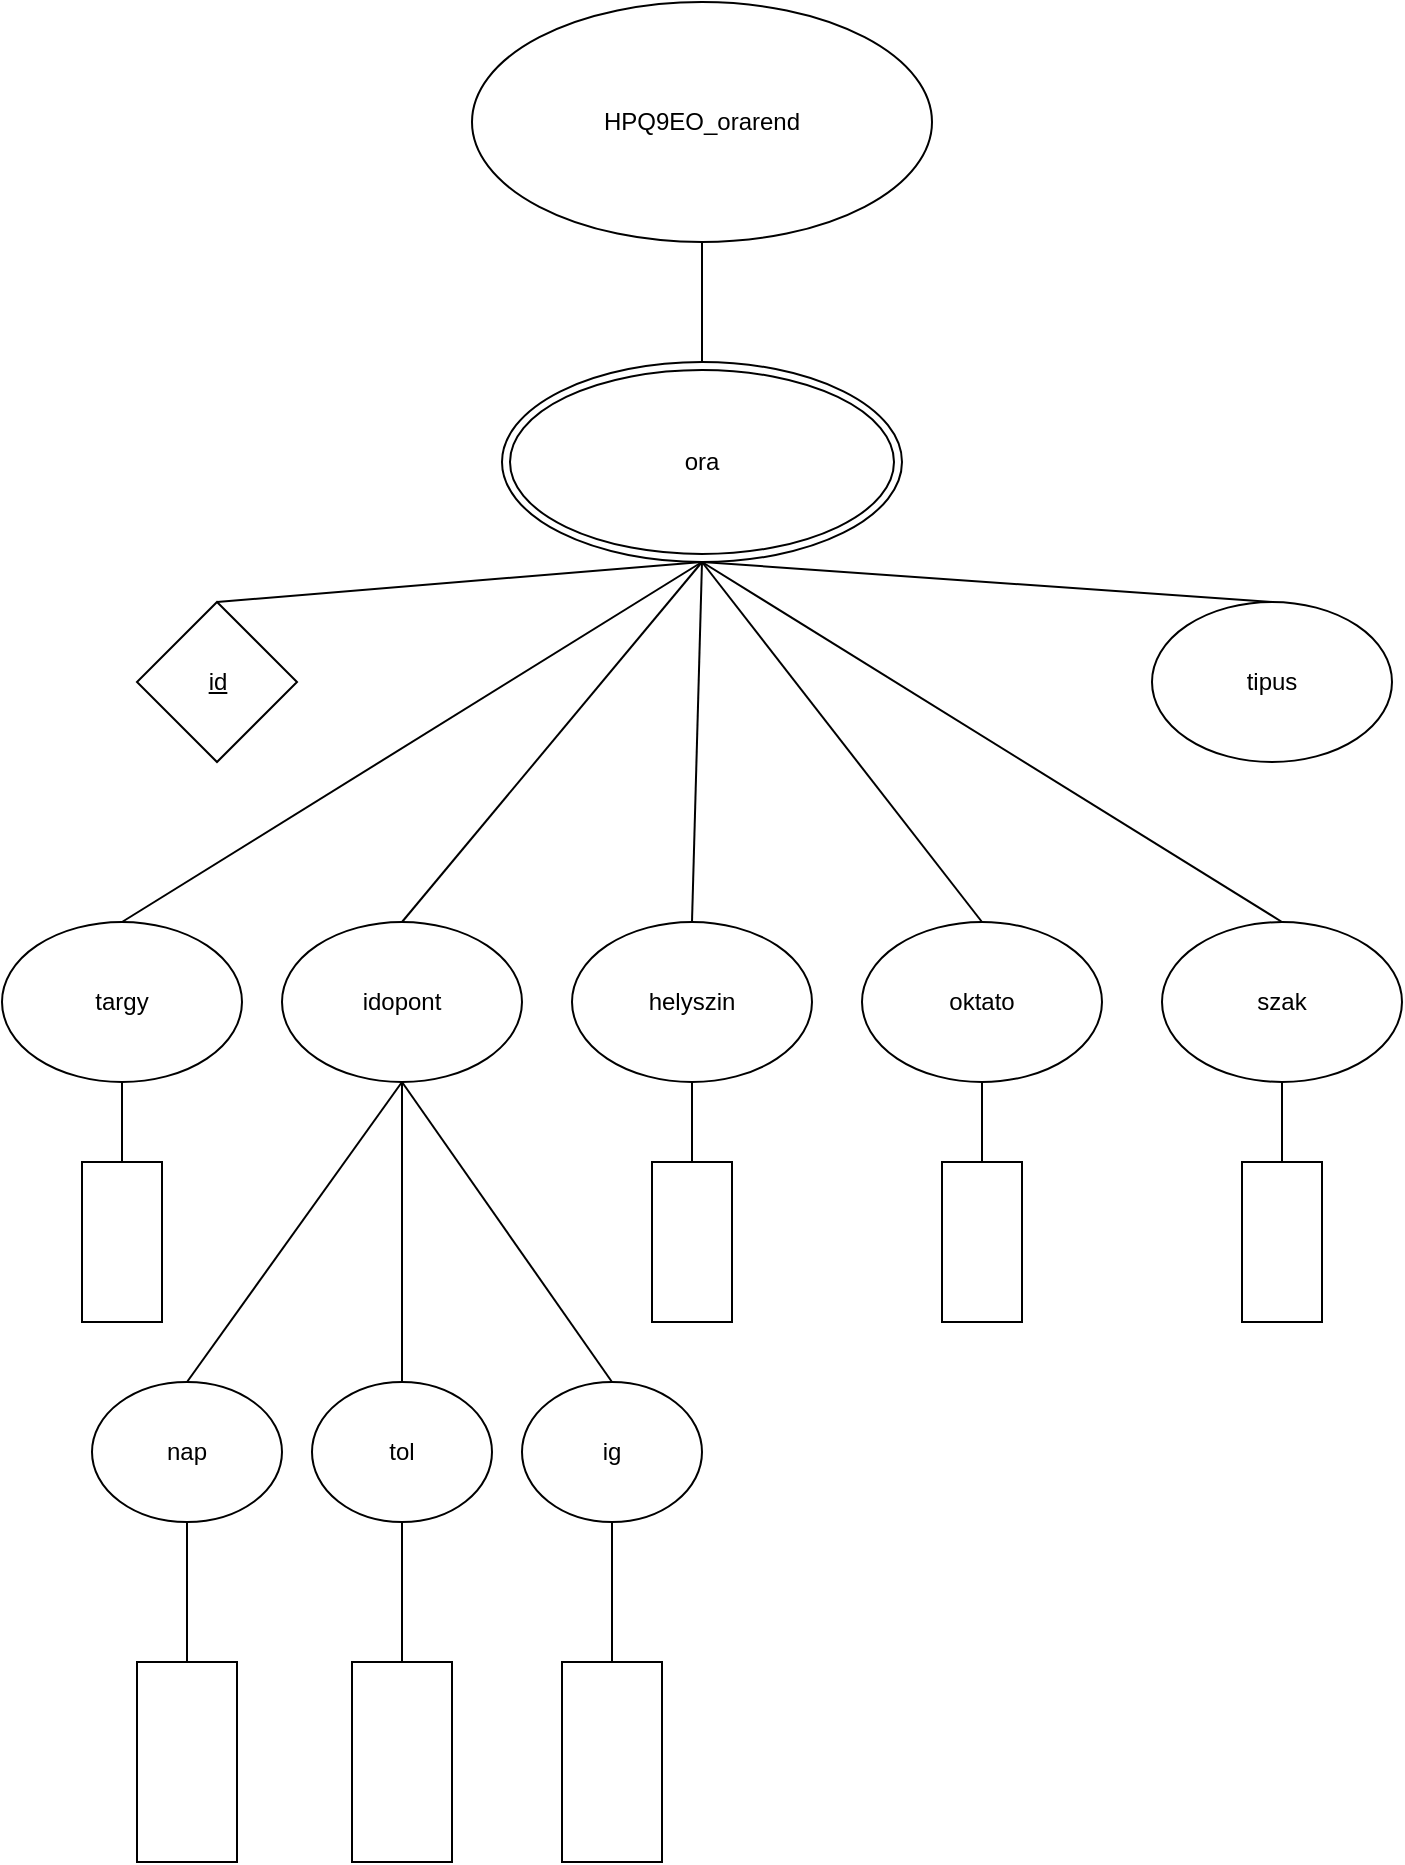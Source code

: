 <mxfile>
    <diagram id="ORmnp73SRd4vlRD_i7F6" name="Page-1">
        <mxGraphModel dx="1183" dy="787" grid="1" gridSize="10" guides="1" tooltips="1" connect="1" arrows="1" fold="1" page="1" pageScale="1" pageWidth="850" pageHeight="1100" math="0" shadow="0">
            <root>
                <mxCell id="0"/>
                <mxCell id="1" parent="0"/>
                <mxCell id="2" value="HPQ9EO_orarend" style="ellipse;whiteSpace=wrap;html=1;" parent="1" vertex="1">
                    <mxGeometry x="290" y="50" width="230" height="120" as="geometry"/>
                </mxCell>
                <mxCell id="3" value="" style="endArrow=none;html=1;entryX=0.5;entryY=1;entryDx=0;entryDy=0;exitX=0.5;exitY=0;exitDx=0;exitDy=0;" parent="1" source="7" target="2" edge="1">
                    <mxGeometry width="50" height="50" relative="1" as="geometry">
                        <mxPoint x="405" y="220" as="sourcePoint"/>
                        <mxPoint x="460" y="380" as="targetPoint"/>
                    </mxGeometry>
                </mxCell>
                <mxCell id="7" value="ora" style="ellipse;shape=doubleEllipse;whiteSpace=wrap;html=1;" parent="1" vertex="1">
                    <mxGeometry x="305" y="230" width="200" height="100" as="geometry"/>
                </mxCell>
                <mxCell id="9" value="targy" style="ellipse;whiteSpace=wrap;html=1;" parent="1" vertex="1">
                    <mxGeometry x="55" y="510" width="120" height="80" as="geometry"/>
                </mxCell>
                <mxCell id="10" value="idopont" style="ellipse;whiteSpace=wrap;html=1;" parent="1" vertex="1">
                    <mxGeometry x="195" y="510" width="120" height="80" as="geometry"/>
                </mxCell>
                <mxCell id="11" value="helyszin" style="ellipse;whiteSpace=wrap;html=1;" parent="1" vertex="1">
                    <mxGeometry x="340" y="510" width="120" height="80" as="geometry"/>
                </mxCell>
                <mxCell id="12" value="oktato" style="ellipse;whiteSpace=wrap;html=1;" parent="1" vertex="1">
                    <mxGeometry x="485" y="510" width="120" height="80" as="geometry"/>
                </mxCell>
                <mxCell id="13" value="szak" style="ellipse;whiteSpace=wrap;html=1;" parent="1" vertex="1">
                    <mxGeometry x="635" y="510" width="120" height="80" as="geometry"/>
                </mxCell>
                <mxCell id="14" value="" style="endArrow=none;html=1;entryX=0.5;entryY=1;entryDx=0;entryDy=0;exitX=0.5;exitY=0;exitDx=0;exitDy=0;" parent="1" source="9" target="7" edge="1">
                    <mxGeometry width="50" height="50" relative="1" as="geometry">
                        <mxPoint x="200" y="330" as="sourcePoint"/>
                        <mxPoint x="250" y="280" as="targetPoint"/>
                    </mxGeometry>
                </mxCell>
                <mxCell id="15" value="" style="endArrow=none;html=1;entryX=0.5;entryY=1;entryDx=0;entryDy=0;exitX=0.5;exitY=0;exitDx=0;exitDy=0;" parent="1" source="10" target="7" edge="1">
                    <mxGeometry width="50" height="50" relative="1" as="geometry">
                        <mxPoint x="450" y="440" as="sourcePoint"/>
                        <mxPoint x="450" y="380" as="targetPoint"/>
                    </mxGeometry>
                </mxCell>
                <mxCell id="16" value="" style="endArrow=none;html=1;entryX=0.5;entryY=1;entryDx=0;entryDy=0;exitX=0.5;exitY=0;exitDx=0;exitDy=0;" parent="1" source="11" target="7" edge="1">
                    <mxGeometry width="50" height="50" relative="1" as="geometry">
                        <mxPoint x="450" y="440" as="sourcePoint"/>
                        <mxPoint x="500" y="390" as="targetPoint"/>
                    </mxGeometry>
                </mxCell>
                <mxCell id="17" value="" style="endArrow=none;html=1;entryX=0.5;entryY=1;entryDx=0;entryDy=0;exitX=0.5;exitY=0;exitDx=0;exitDy=0;" parent="1" source="12" target="7" edge="1">
                    <mxGeometry width="50" height="50" relative="1" as="geometry">
                        <mxPoint x="450" y="440" as="sourcePoint"/>
                        <mxPoint x="500" y="390" as="targetPoint"/>
                    </mxGeometry>
                </mxCell>
                <mxCell id="18" value="" style="endArrow=none;html=1;entryX=0.5;entryY=1;entryDx=0;entryDy=0;exitX=0.5;exitY=0;exitDx=0;exitDy=0;" parent="1" source="13" target="7" edge="1">
                    <mxGeometry width="50" height="50" relative="1" as="geometry">
                        <mxPoint x="450" y="440" as="sourcePoint"/>
                        <mxPoint x="500" y="390" as="targetPoint"/>
                    </mxGeometry>
                </mxCell>
                <mxCell id="19" value="" style="endArrow=none;html=1;entryX=0.5;entryY=1;entryDx=0;entryDy=0;exitX=0.5;exitY=0;exitDx=0;exitDy=0;" parent="1" source="30" target="10" edge="1">
                    <mxGeometry width="50" height="50" relative="1" as="geometry">
                        <mxPoint x="150" y="720" as="sourcePoint"/>
                        <mxPoint x="500" y="390" as="targetPoint"/>
                    </mxGeometry>
                </mxCell>
                <mxCell id="20" value="" style="endArrow=none;html=1;entryX=0.5;entryY=1;entryDx=0;entryDy=0;exitX=0.5;exitY=0;exitDx=0;exitDy=0;" parent="1" source="32" target="10" edge="1">
                    <mxGeometry width="50" height="50" relative="1" as="geometry">
                        <mxPoint x="360" y="720" as="sourcePoint"/>
                        <mxPoint x="265" y="600" as="targetPoint"/>
                    </mxGeometry>
                </mxCell>
                <mxCell id="21" value="" style="endArrow=none;html=1;entryX=0.5;entryY=1;entryDx=0;entryDy=0;exitX=0.5;exitY=0;exitDx=0;exitDy=0;" parent="1" source="31" target="10" edge="1">
                    <mxGeometry width="50" height="50" relative="1" as="geometry">
                        <mxPoint x="250" y="720" as="sourcePoint"/>
                        <mxPoint x="275" y="610" as="targetPoint"/>
                    </mxGeometry>
                </mxCell>
                <mxCell id="22" value="" style="endArrow=none;html=1;entryX=0.5;entryY=1;entryDx=0;entryDy=0;exitX=0.5;exitY=0;exitDx=0;exitDy=0;" parent="1" source="26" target="9" edge="1">
                    <mxGeometry width="50" height="50" relative="1" as="geometry">
                        <mxPoint x="115" y="650" as="sourcePoint"/>
                        <mxPoint x="500" y="390" as="targetPoint"/>
                    </mxGeometry>
                </mxCell>
                <mxCell id="23" value="" style="endArrow=none;html=1;entryX=0.5;entryY=1;entryDx=0;entryDy=0;exitX=0.5;exitY=0;exitDx=0;exitDy=0;" parent="1" source="27" target="11" edge="1">
                    <mxGeometry width="50" height="50" relative="1" as="geometry">
                        <mxPoint x="400" y="640" as="sourcePoint"/>
                        <mxPoint x="125" y="600" as="targetPoint"/>
                    </mxGeometry>
                </mxCell>
                <mxCell id="24" value="" style="endArrow=none;html=1;entryX=0.5;entryY=1;entryDx=0;entryDy=0;exitX=0.5;exitY=0;exitDx=0;exitDy=0;" parent="1" source="28" target="12" edge="1">
                    <mxGeometry width="50" height="50" relative="1" as="geometry">
                        <mxPoint x="545" y="660" as="sourcePoint"/>
                        <mxPoint x="410" y="600" as="targetPoint"/>
                        <Array as="points">
                            <mxPoint x="545" y="620"/>
                        </Array>
                    </mxGeometry>
                </mxCell>
                <mxCell id="25" value="" style="endArrow=none;html=1;entryX=0.5;entryY=1;entryDx=0;entryDy=0;exitX=0.5;exitY=0;exitDx=0;exitDy=0;" parent="1" source="29" target="13" edge="1">
                    <mxGeometry width="50" height="50" relative="1" as="geometry">
                        <mxPoint x="695" y="660" as="sourcePoint"/>
                        <mxPoint x="555" y="600" as="targetPoint"/>
                    </mxGeometry>
                </mxCell>
                <mxCell id="26" value="" style="rounded=0;whiteSpace=wrap;html=1;" parent="1" vertex="1">
                    <mxGeometry x="95" y="630" width="40" height="80" as="geometry"/>
                </mxCell>
                <mxCell id="27" value="" style="rounded=0;whiteSpace=wrap;html=1;" parent="1" vertex="1">
                    <mxGeometry x="380" y="630" width="40" height="80" as="geometry"/>
                </mxCell>
                <mxCell id="28" value="" style="rounded=0;whiteSpace=wrap;html=1;" parent="1" vertex="1">
                    <mxGeometry x="525" y="630" width="40" height="80" as="geometry"/>
                </mxCell>
                <mxCell id="29" value="" style="rounded=0;whiteSpace=wrap;html=1;" parent="1" vertex="1">
                    <mxGeometry x="675" y="630" width="40" height="80" as="geometry"/>
                </mxCell>
                <mxCell id="30" value="nap" style="ellipse;whiteSpace=wrap;html=1;" parent="1" vertex="1">
                    <mxGeometry x="100" y="740" width="95" height="70" as="geometry"/>
                </mxCell>
                <mxCell id="31" value="tol" style="ellipse;whiteSpace=wrap;html=1;" parent="1" vertex="1">
                    <mxGeometry x="210" y="740" width="90" height="70" as="geometry"/>
                </mxCell>
                <mxCell id="32" value="ig" style="ellipse;whiteSpace=wrap;html=1;" parent="1" vertex="1">
                    <mxGeometry x="315" y="740" width="90" height="70" as="geometry"/>
                </mxCell>
                <mxCell id="35" value="" style="endArrow=none;html=1;entryX=0.5;entryY=1;entryDx=0;entryDy=0;exitX=0.5;exitY=0;exitDx=0;exitDy=0;" parent="1" source="36" target="30" edge="1">
                    <mxGeometry width="50" height="50" relative="1" as="geometry">
                        <mxPoint x="148" y="860" as="sourcePoint"/>
                        <mxPoint x="420" y="710" as="targetPoint"/>
                    </mxGeometry>
                </mxCell>
                <mxCell id="36" value="" style="rounded=0;whiteSpace=wrap;html=1;" parent="1" vertex="1">
                    <mxGeometry x="122.5" y="880" width="50" height="100" as="geometry"/>
                </mxCell>
                <mxCell id="37" value="" style="endArrow=none;html=1;entryX=0.5;entryY=1;entryDx=0;entryDy=0;exitX=0.5;exitY=0;exitDx=0;exitDy=0;" parent="1" source="38" target="31" edge="1">
                    <mxGeometry width="50" height="50" relative="1" as="geometry">
                        <mxPoint x="255" y="880" as="sourcePoint"/>
                        <mxPoint x="158" y="820" as="targetPoint"/>
                    </mxGeometry>
                </mxCell>
                <mxCell id="38" value="" style="rounded=0;whiteSpace=wrap;html=1;" parent="1" vertex="1">
                    <mxGeometry x="230" y="880" width="50" height="100" as="geometry"/>
                </mxCell>
                <mxCell id="39" value="" style="endArrow=none;html=1;entryX=0.5;entryY=1;entryDx=0;entryDy=0;exitX=0.5;exitY=0;exitDx=0;exitDy=0;" parent="1" source="40" target="32" edge="1">
                    <mxGeometry width="50" height="50" relative="1" as="geometry">
                        <mxPoint x="360" y="880" as="sourcePoint"/>
                        <mxPoint x="265" y="820" as="targetPoint"/>
                    </mxGeometry>
                </mxCell>
                <mxCell id="40" value="" style="rounded=0;whiteSpace=wrap;html=1;" parent="1" vertex="1">
                    <mxGeometry x="335" y="880" width="50" height="100" as="geometry"/>
                </mxCell>
                <mxCell id="41" value="&lt;u&gt;id&lt;/u&gt;" style="rhombus;whiteSpace=wrap;html=1;" parent="1" vertex="1">
                    <mxGeometry x="122.5" y="350" width="80" height="80" as="geometry"/>
                </mxCell>
                <mxCell id="42" value="" style="endArrow=none;html=1;entryX=0.5;entryY=1;entryDx=0;entryDy=0;exitX=0.5;exitY=0;exitDx=0;exitDy=0;" parent="1" source="41" target="7" edge="1">
                    <mxGeometry width="50" height="50" relative="1" as="geometry">
                        <mxPoint x="370" y="710" as="sourcePoint"/>
                        <mxPoint x="420" y="660" as="targetPoint"/>
                    </mxGeometry>
                </mxCell>
                <mxCell id="44" value="" style="endArrow=none;html=1;entryX=0.5;entryY=1;entryDx=0;entryDy=0;exitX=0.5;exitY=0;exitDx=0;exitDy=0;" parent="1" source="45" target="7" edge="1">
                    <mxGeometry width="50" height="50" relative="1" as="geometry">
                        <mxPoint x="650" y="350" as="sourcePoint"/>
                        <mxPoint x="780" y="660" as="targetPoint"/>
                    </mxGeometry>
                </mxCell>
                <mxCell id="45" value="tipus" style="ellipse;whiteSpace=wrap;html=1;" vertex="1" parent="1">
                    <mxGeometry x="630" y="350" width="120" height="80" as="geometry"/>
                </mxCell>
            </root>
        </mxGraphModel>
    </diagram>
</mxfile>
